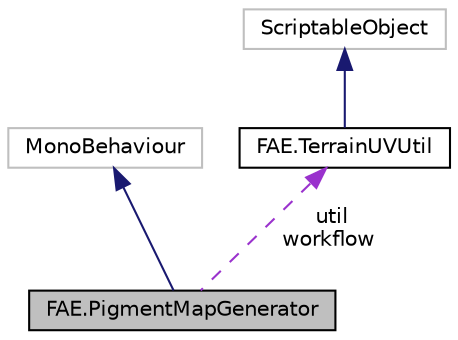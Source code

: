 digraph "FAE.PigmentMapGenerator"
{
  edge [fontname="Helvetica",fontsize="10",labelfontname="Helvetica",labelfontsize="10"];
  node [fontname="Helvetica",fontsize="10",shape=record];
  Node2 [label="FAE.PigmentMapGenerator",height=0.2,width=0.4,color="black", fillcolor="grey75", style="filled", fontcolor="black"];
  Node3 -> Node2 [dir="back",color="midnightblue",fontsize="10",style="solid",fontname="Helvetica"];
  Node3 [label="MonoBehaviour",height=0.2,width=0.4,color="grey75", fillcolor="white", style="filled"];
  Node4 -> Node2 [dir="back",color="darkorchid3",fontsize="10",style="dashed",label=" util\nworkflow" ,fontname="Helvetica"];
  Node4 [label="FAE.TerrainUVUtil",height=0.2,width=0.4,color="black", fillcolor="white", style="filled",URL="$class_f_a_e_1_1_terrain_u_v_util.html"];
  Node5 -> Node4 [dir="back",color="midnightblue",fontsize="10",style="solid",fontname="Helvetica"];
  Node5 [label="ScriptableObject",height=0.2,width=0.4,color="grey75", fillcolor="white", style="filled"];
}
